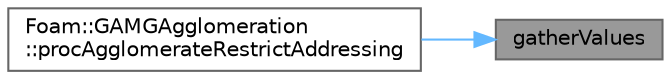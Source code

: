digraph "gatherValues"
{
 // LATEX_PDF_SIZE
  bgcolor="transparent";
  edge [fontname=Helvetica,fontsize=10,labelfontname=Helvetica,labelfontsize=10];
  node [fontname=Helvetica,fontsize=10,shape=box,height=0.2,width=0.4];
  rankdir="RL";
  Node1 [id="Node000001",label="gatherValues",height=0.2,width=0.4,color="gray40", fillcolor="grey60", style="filled", fontcolor="black",tooltip=" "];
  Node1 -> Node2 [id="edge1_Node000001_Node000002",dir="back",color="steelblue1",style="solid",tooltip=" "];
  Node2 [id="Node000002",label="Foam::GAMGAgglomeration\l::procAgglomerateRestrictAddressing",height=0.2,width=0.4,color="grey40", fillcolor="white", style="filled",URL="$classFoam_1_1GAMGAgglomeration.html#a0c08c0e72924cfb84ab4e9f4920f0e31",tooltip=" "];
}
